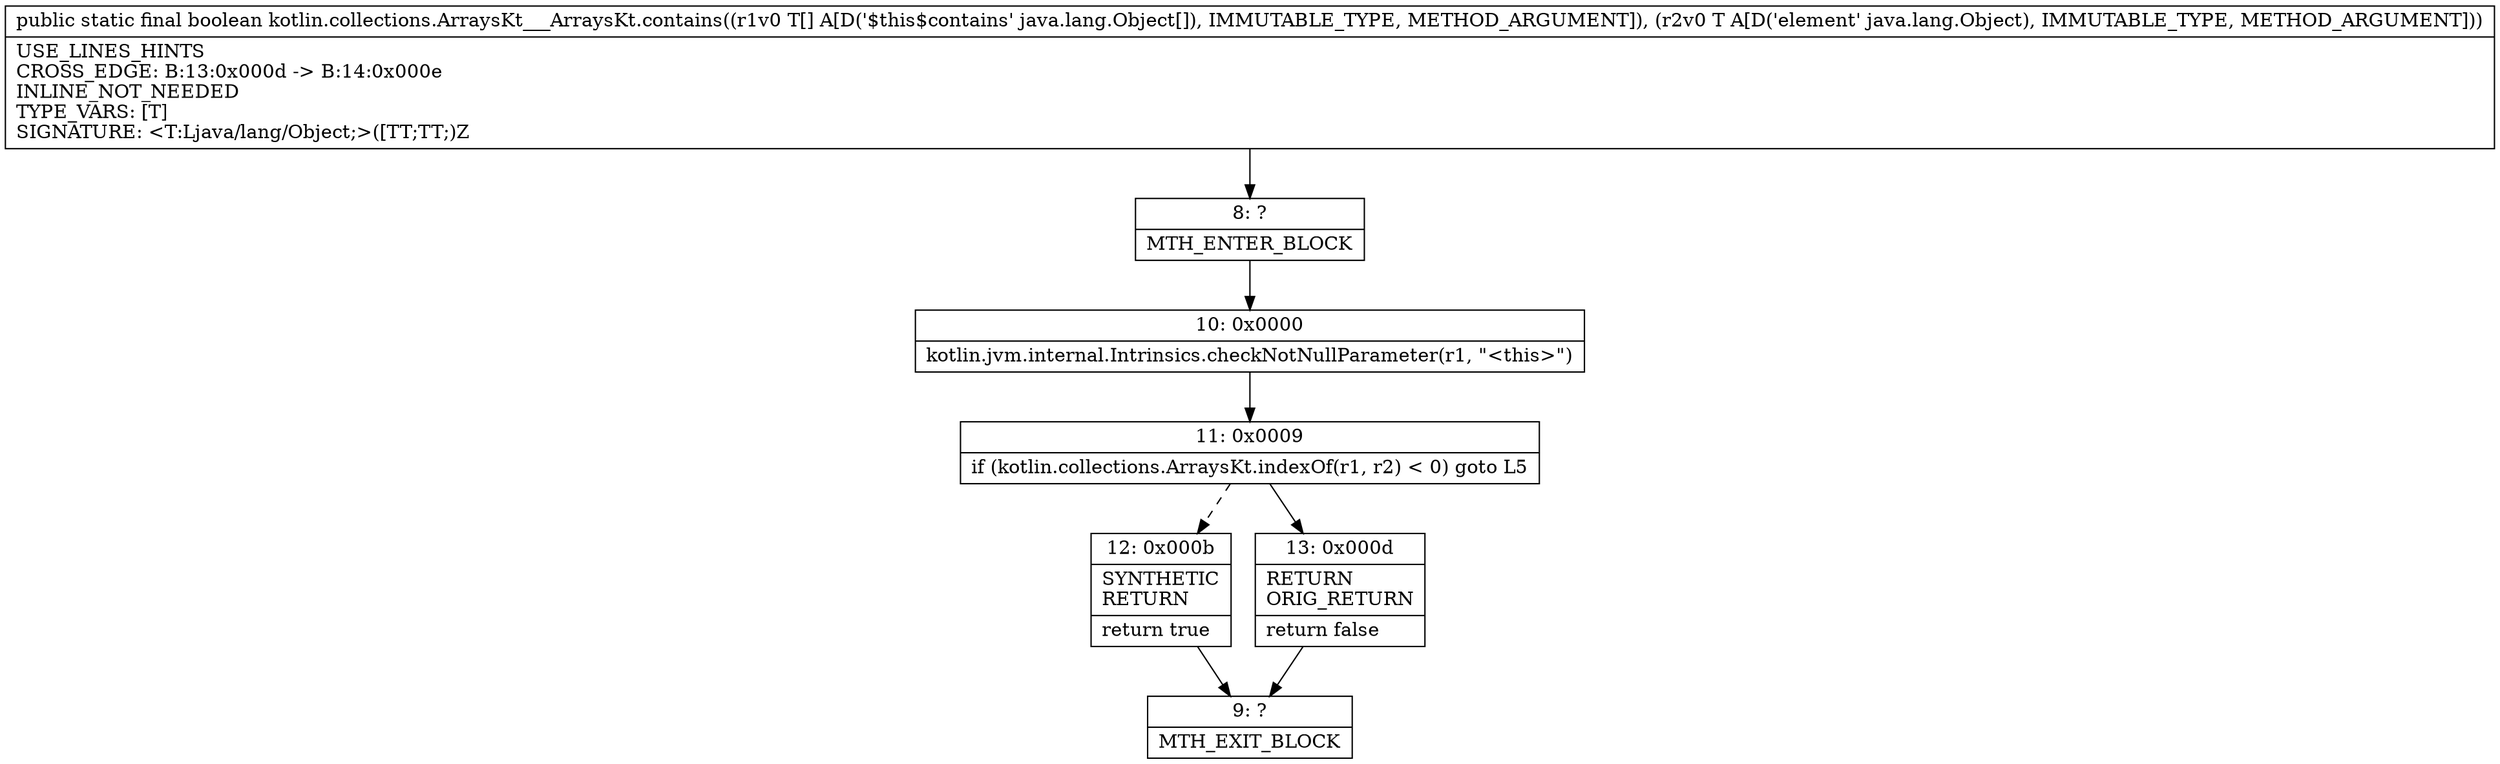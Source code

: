digraph "CFG forkotlin.collections.ArraysKt___ArraysKt.contains([Ljava\/lang\/Object;Ljava\/lang\/Object;)Z" {
Node_8 [shape=record,label="{8\:\ ?|MTH_ENTER_BLOCK\l}"];
Node_10 [shape=record,label="{10\:\ 0x0000|kotlin.jvm.internal.Intrinsics.checkNotNullParameter(r1, \"\<this\>\")\l}"];
Node_11 [shape=record,label="{11\:\ 0x0009|if (kotlin.collections.ArraysKt.indexOf(r1, r2) \< 0) goto L5\l}"];
Node_12 [shape=record,label="{12\:\ 0x000b|SYNTHETIC\lRETURN\l|return true\l}"];
Node_9 [shape=record,label="{9\:\ ?|MTH_EXIT_BLOCK\l}"];
Node_13 [shape=record,label="{13\:\ 0x000d|RETURN\lORIG_RETURN\l|return false\l}"];
MethodNode[shape=record,label="{public static final boolean kotlin.collections.ArraysKt___ArraysKt.contains((r1v0 T[] A[D('$this$contains' java.lang.Object[]), IMMUTABLE_TYPE, METHOD_ARGUMENT]), (r2v0 T A[D('element' java.lang.Object), IMMUTABLE_TYPE, METHOD_ARGUMENT]))  | USE_LINES_HINTS\lCROSS_EDGE: B:13:0x000d \-\> B:14:0x000e\lINLINE_NOT_NEEDED\lTYPE_VARS: [T]\lSIGNATURE: \<T:Ljava\/lang\/Object;\>([TT;TT;)Z\l}"];
MethodNode -> Node_8;Node_8 -> Node_10;
Node_10 -> Node_11;
Node_11 -> Node_12[style=dashed];
Node_11 -> Node_13;
Node_12 -> Node_9;
Node_13 -> Node_9;
}

